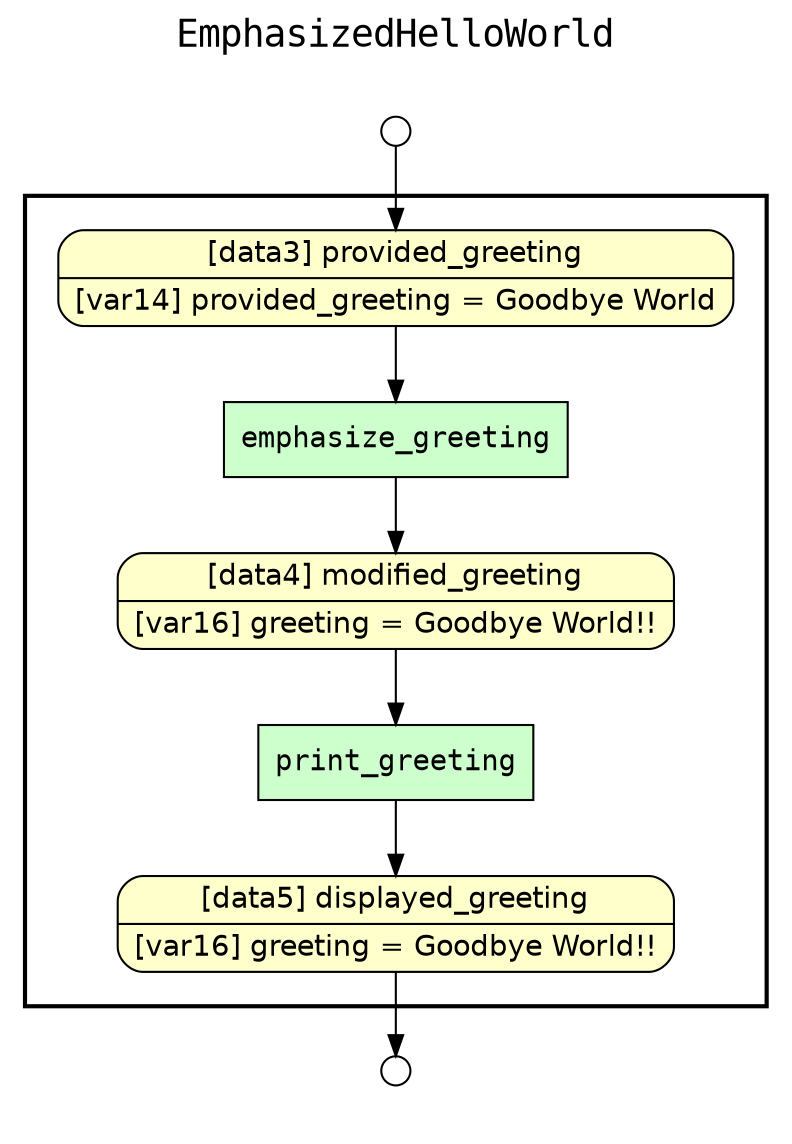 
digraph yw_data_view {
rankdir=TB
fontname=Courier; fontsize=18; labelloc=t
label="EmphasizedHelloWorld"
subgraph cluster_workflow { label=""; color=black; penwidth=2
subgraph cluster_workflow_inner { label=""; color=white
node[shape=box style="filled" fillcolor="#CCFFCC" peripheries=1 fontname=Courier]
emphasize_greeting
print_greeting
node[shape=box style="filled" fillcolor="#CCFFCC" peripheries=1 fontname=Courier]
node[shape=box style="rounded,filled" fillcolor="#FFFFCC" peripheries=1 fontname=Helvetica]
provided_greeting [shape=record rankdir=LR label="{<f0> [data3] provided_greeting |<f1> [var14] provided_greeting = Goodbye World}"]
modified_greeting [shape=record rankdir=LR label="{<f0> [data4] modified_greeting |<f1> [var16] greeting = Goodbye World!!}"]
displayed_greeting [shape=record rankdir=LR label="{<f0> [data5] displayed_greeting |<f1> [var16] greeting = Goodbye World!!}"]
}}
subgraph cluster_inflows { label=""; color=white; penwidth=2
subgraph cluster_inflows_inner { label=""; color=white
node[shape=circle fillcolor="#FFFFFF" peripheries=1 width=0.2]
provided_greeting_inflow [label=""]
}}
subgraph cluster_outflows { label=""; color=white; penwidth=2
subgraph cluster_outflows_inner { label=""; color=white
node[shape=circle fillcolor="#FFFFFF" peripheries=1 width=0.2]
displayed_greeting_outflow [label=""]
}}
modified_greeting -> print_greeting
provided_greeting -> emphasize_greeting
emphasize_greeting -> modified_greeting
print_greeting -> displayed_greeting
provided_greeting_inflow -> provided_greeting
displayed_greeting -> displayed_greeting_outflow
}

